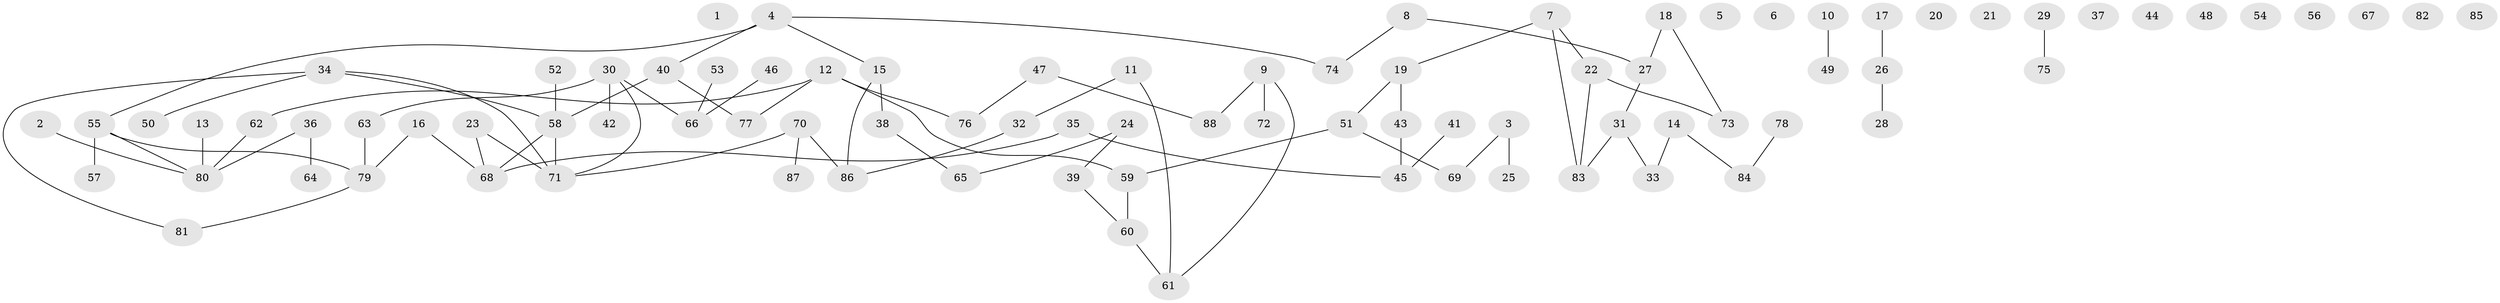 // Generated by graph-tools (version 1.1) at 2025/33/03/09/25 02:33:33]
// undirected, 88 vertices, 85 edges
graph export_dot {
graph [start="1"]
  node [color=gray90,style=filled];
  1;
  2;
  3;
  4;
  5;
  6;
  7;
  8;
  9;
  10;
  11;
  12;
  13;
  14;
  15;
  16;
  17;
  18;
  19;
  20;
  21;
  22;
  23;
  24;
  25;
  26;
  27;
  28;
  29;
  30;
  31;
  32;
  33;
  34;
  35;
  36;
  37;
  38;
  39;
  40;
  41;
  42;
  43;
  44;
  45;
  46;
  47;
  48;
  49;
  50;
  51;
  52;
  53;
  54;
  55;
  56;
  57;
  58;
  59;
  60;
  61;
  62;
  63;
  64;
  65;
  66;
  67;
  68;
  69;
  70;
  71;
  72;
  73;
  74;
  75;
  76;
  77;
  78;
  79;
  80;
  81;
  82;
  83;
  84;
  85;
  86;
  87;
  88;
  2 -- 80;
  3 -- 25;
  3 -- 69;
  4 -- 15;
  4 -- 40;
  4 -- 55;
  4 -- 74;
  7 -- 19;
  7 -- 22;
  7 -- 83;
  8 -- 27;
  8 -- 74;
  9 -- 61;
  9 -- 72;
  9 -- 88;
  10 -- 49;
  11 -- 32;
  11 -- 61;
  12 -- 59;
  12 -- 62;
  12 -- 76;
  12 -- 77;
  13 -- 80;
  14 -- 33;
  14 -- 84;
  15 -- 38;
  15 -- 86;
  16 -- 68;
  16 -- 79;
  17 -- 26;
  18 -- 27;
  18 -- 73;
  19 -- 43;
  19 -- 51;
  22 -- 73;
  22 -- 83;
  23 -- 68;
  23 -- 71;
  24 -- 39;
  24 -- 65;
  26 -- 28;
  27 -- 31;
  29 -- 75;
  30 -- 42;
  30 -- 63;
  30 -- 66;
  30 -- 71;
  31 -- 33;
  31 -- 83;
  32 -- 86;
  34 -- 50;
  34 -- 58;
  34 -- 71;
  34 -- 81;
  35 -- 45;
  35 -- 68;
  36 -- 64;
  36 -- 80;
  38 -- 65;
  39 -- 60;
  40 -- 58;
  40 -- 77;
  41 -- 45;
  43 -- 45;
  46 -- 66;
  47 -- 76;
  47 -- 88;
  51 -- 59;
  51 -- 69;
  52 -- 58;
  53 -- 66;
  55 -- 57;
  55 -- 79;
  55 -- 80;
  58 -- 68;
  58 -- 71;
  59 -- 60;
  60 -- 61;
  62 -- 80;
  63 -- 79;
  70 -- 71;
  70 -- 86;
  70 -- 87;
  78 -- 84;
  79 -- 81;
}
